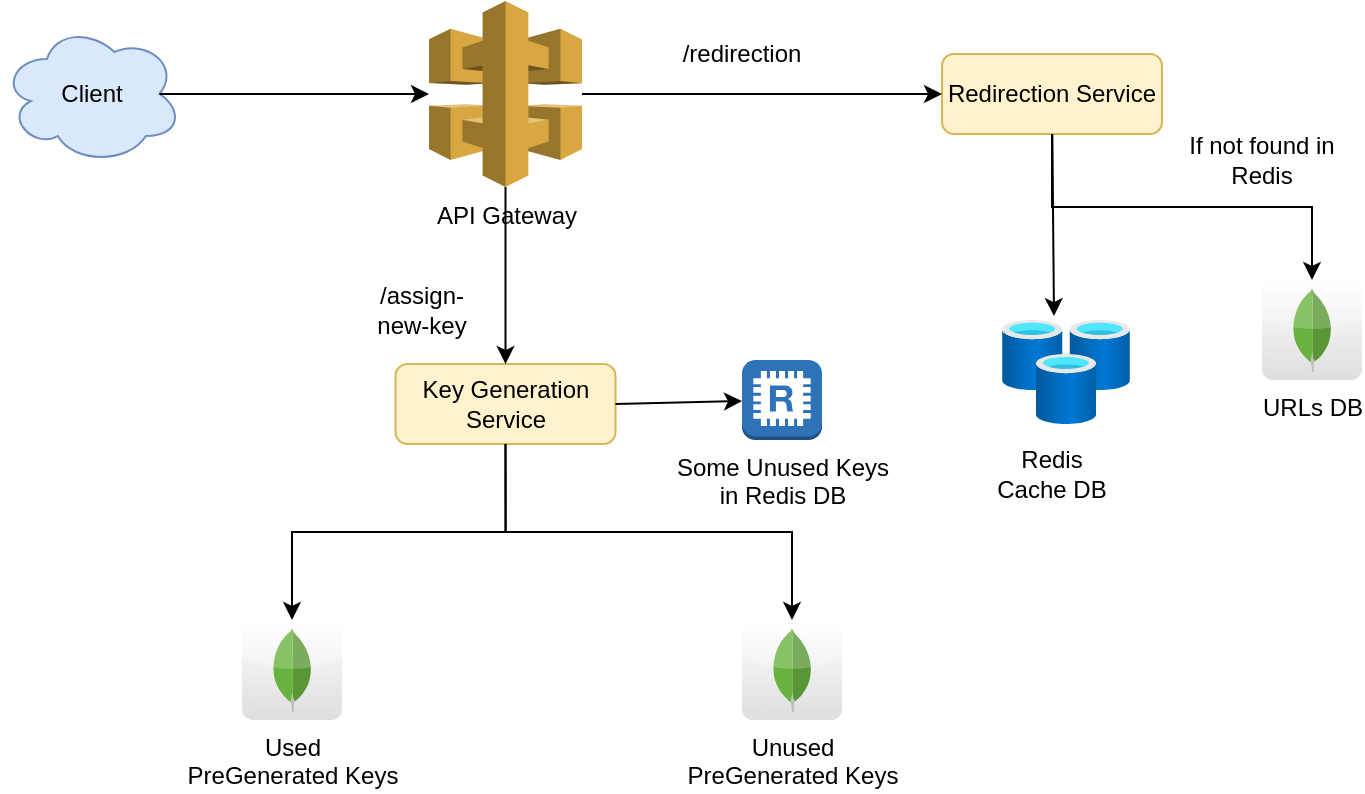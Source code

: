 <mxfile version="19.0.0" type="github">
  <diagram id="qoRb17ye9yIBJ7H9PCK_" name="Page-1">
    <mxGraphModel dx="786" dy="423" grid="1" gridSize="10" guides="1" tooltips="1" connect="1" arrows="1" fold="1" page="1" pageScale="1" pageWidth="850" pageHeight="1100" math="0" shadow="0">
      <root>
        <mxCell id="0" />
        <mxCell id="1" parent="0" />
        <mxCell id="GMvcM2Gu1vgI1K2edTu--1" value="Client" style="ellipse;shape=cloud;whiteSpace=wrap;html=1;fillColor=#dae8fc;strokeColor=#6c8ebf;" parent="1" vertex="1">
          <mxGeometry x="40" y="152" width="90" height="70" as="geometry" />
        </mxCell>
        <mxCell id="GMvcM2Gu1vgI1K2edTu--3" value="" style="endArrow=classic;html=1;rounded=0;exitX=0.875;exitY=0.5;exitDx=0;exitDy=0;exitPerimeter=0;" parent="1" source="GMvcM2Gu1vgI1K2edTu--1" target="GMvcM2Gu1vgI1K2edTu--30" edge="1">
          <mxGeometry width="50" height="50" relative="1" as="geometry">
            <mxPoint x="380" y="250" as="sourcePoint" />
            <mxPoint x="210" y="187.5" as="targetPoint" />
          </mxGeometry>
        </mxCell>
        <mxCell id="GMvcM2Gu1vgI1K2edTu--6" value="Key Generation Service" style="rounded=1;whiteSpace=wrap;html=1;fillColor=#fff2cc;strokeColor=#d6b656;" parent="1" vertex="1">
          <mxGeometry x="236.75" y="322" width="110" height="40" as="geometry" />
        </mxCell>
        <mxCell id="GMvcM2Gu1vgI1K2edTu--8" value="" style="endArrow=classic;html=1;rounded=0;exitX=0.5;exitY=1;exitDx=0;exitDy=0;edgeStyle=orthogonalEdgeStyle;" parent="1" source="GMvcM2Gu1vgI1K2edTu--6" target="GMvcM2Gu1vgI1K2edTu--17" edge="1">
          <mxGeometry width="50" height="50" relative="1" as="geometry">
            <mxPoint x="380" y="360" as="sourcePoint" />
            <mxPoint x="400" y="380" as="targetPoint" />
          </mxGeometry>
        </mxCell>
        <mxCell id="GMvcM2Gu1vgI1K2edTu--9" value="" style="endArrow=classic;html=1;rounded=0;exitX=0.5;exitY=1;exitDx=0;exitDy=0;exitPerimeter=0;edgeStyle=orthogonalEdgeStyle;" parent="1" source="GMvcM2Gu1vgI1K2edTu--30" target="GMvcM2Gu1vgI1K2edTu--6" edge="1">
          <mxGeometry width="50" height="50" relative="1" as="geometry">
            <mxPoint x="400" y="212.5" as="sourcePoint" />
            <mxPoint x="420" y="290" as="targetPoint" />
          </mxGeometry>
        </mxCell>
        <mxCell id="GMvcM2Gu1vgI1K2edTu--10" value="URLs DB" style="dashed=0;outlineConnect=0;html=1;align=center;labelPosition=center;verticalLabelPosition=bottom;verticalAlign=top;shape=mxgraph.webicons.mongodb;gradientColor=#DFDEDE" parent="1" vertex="1">
          <mxGeometry x="670" y="280" width="50" height="50" as="geometry" />
        </mxCell>
        <mxCell id="GMvcM2Gu1vgI1K2edTu--15" value="Redirection Service" style="rounded=1;whiteSpace=wrap;html=1;fillColor=#fff2cc;strokeColor=#d6b656;" parent="1" vertex="1">
          <mxGeometry x="510" y="167" width="110" height="40" as="geometry" />
        </mxCell>
        <mxCell id="GMvcM2Gu1vgI1K2edTu--16" value="/assign-new-key" style="text;html=1;strokeColor=none;fillColor=none;align=center;verticalAlign=middle;whiteSpace=wrap;rounded=0;" parent="1" vertex="1">
          <mxGeometry x="220" y="280" width="60" height="30" as="geometry" />
        </mxCell>
        <mxCell id="GMvcM2Gu1vgI1K2edTu--17" value="Used &lt;br&gt;PreGenerated Keys" style="dashed=0;outlineConnect=0;html=1;align=center;labelPosition=center;verticalLabelPosition=bottom;verticalAlign=top;shape=mxgraph.webicons.mongodb;gradientColor=#DFDEDE" parent="1" vertex="1">
          <mxGeometry x="160" y="450" width="50" height="50" as="geometry" />
        </mxCell>
        <mxCell id="GMvcM2Gu1vgI1K2edTu--20" value="Unused &lt;br&gt;PreGenerated Keys" style="dashed=0;outlineConnect=0;html=1;align=center;labelPosition=center;verticalLabelPosition=bottom;verticalAlign=top;shape=mxgraph.webicons.mongodb;gradientColor=#DFDEDE" parent="1" vertex="1">
          <mxGeometry x="410" y="450" width="50" height="50" as="geometry" />
        </mxCell>
        <mxCell id="GMvcM2Gu1vgI1K2edTu--21" value="" style="endArrow=classic;html=1;rounded=0;exitX=0.5;exitY=1;exitDx=0;exitDy=0;edgeStyle=orthogonalEdgeStyle;" parent="1" source="GMvcM2Gu1vgI1K2edTu--6" target="GMvcM2Gu1vgI1K2edTu--20" edge="1">
          <mxGeometry width="50" height="50" relative="1" as="geometry">
            <mxPoint x="410" y="360" as="sourcePoint" />
            <mxPoint x="370" y="396.923" as="targetPoint" />
          </mxGeometry>
        </mxCell>
        <mxCell id="GMvcM2Gu1vgI1K2edTu--24" value="" style="endArrow=classic;html=1;rounded=0;entryX=0;entryY=0.5;entryDx=0;entryDy=0;" parent="1" source="GMvcM2Gu1vgI1K2edTu--30" target="GMvcM2Gu1vgI1K2edTu--15" edge="1">
          <mxGeometry width="50" height="50" relative="1" as="geometry">
            <mxPoint x="425" y="187.5" as="sourcePoint" />
            <mxPoint x="410" y="320" as="targetPoint" />
          </mxGeometry>
        </mxCell>
        <mxCell id="GMvcM2Gu1vgI1K2edTu--25" value="/redirection" style="text;html=1;strokeColor=none;fillColor=none;align=center;verticalAlign=middle;whiteSpace=wrap;rounded=0;" parent="1" vertex="1">
          <mxGeometry x="380" y="152" width="60" height="30" as="geometry" />
        </mxCell>
        <mxCell id="GMvcM2Gu1vgI1K2edTu--27" value="" style="aspect=fixed;html=1;points=[];align=center;image;fontSize=12;image=img/lib/azure2/databases/Cache_Redis.svg;" parent="1" vertex="1">
          <mxGeometry x="540" y="300" width="64" height="52" as="geometry" />
        </mxCell>
        <mxCell id="GMvcM2Gu1vgI1K2edTu--29" value="" style="endArrow=classic;html=1;rounded=0;entryX=0.406;entryY=-0.038;entryDx=0;entryDy=0;entryPerimeter=0;" parent="1" source="GMvcM2Gu1vgI1K2edTu--15" target="GMvcM2Gu1vgI1K2edTu--27" edge="1">
          <mxGeometry width="50" height="50" relative="1" as="geometry">
            <mxPoint x="370" y="330" as="sourcePoint" />
            <mxPoint x="568" y="320" as="targetPoint" />
          </mxGeometry>
        </mxCell>
        <mxCell id="GMvcM2Gu1vgI1K2edTu--30" value="API Gateway" style="outlineConnect=0;dashed=0;verticalLabelPosition=bottom;verticalAlign=top;align=center;html=1;shape=mxgraph.aws3.api_gateway;fillColor=#D9A741;gradientColor=none;" parent="1" vertex="1">
          <mxGeometry x="253.5" y="140.5" width="76.5" height="93" as="geometry" />
        </mxCell>
        <mxCell id="GMvcM2Gu1vgI1K2edTu--31" value="Redis Cache DB" style="text;html=1;strokeColor=none;fillColor=none;align=center;verticalAlign=middle;whiteSpace=wrap;rounded=0;" parent="1" vertex="1">
          <mxGeometry x="535" y="362" width="60" height="30" as="geometry" />
        </mxCell>
        <mxCell id="GMvcM2Gu1vgI1K2edTu--32" value="" style="endArrow=classic;html=1;rounded=0;exitX=0.5;exitY=1;exitDx=0;exitDy=0;edgeStyle=orthogonalEdgeStyle;" parent="1" source="GMvcM2Gu1vgI1K2edTu--15" target="GMvcM2Gu1vgI1K2edTu--10" edge="1">
          <mxGeometry width="50" height="50" relative="1" as="geometry">
            <mxPoint x="370" y="360" as="sourcePoint" />
            <mxPoint x="420" y="310" as="targetPoint" />
          </mxGeometry>
        </mxCell>
        <mxCell id="GMvcM2Gu1vgI1K2edTu--33" value="If not found in Redis" style="text;html=1;strokeColor=none;fillColor=none;align=center;verticalAlign=middle;whiteSpace=wrap;rounded=0;" parent="1" vertex="1">
          <mxGeometry x="630" y="207" width="80" height="26.5" as="geometry" />
        </mxCell>
        <mxCell id="2JLTb6VHwSf0zQQlDSvx-4" value="&lt;span style=&quot;background-color: rgb(255, 255, 255);&quot;&gt;Some Unused Keys&lt;/span&gt;&lt;br&gt;&lt;span style=&quot;background-color: rgb(255, 255, 255);&quot;&gt;in Redis DB&lt;/span&gt;" style="outlineConnect=0;dashed=0;verticalLabelPosition=bottom;verticalAlign=top;align=center;html=1;shape=mxgraph.aws3.redis;fillColor=#2E73B8;gradientColor=none;" vertex="1" parent="1">
          <mxGeometry x="410" y="320" width="40" height="40" as="geometry" />
        </mxCell>
        <mxCell id="2JLTb6VHwSf0zQQlDSvx-5" value="" style="endArrow=classic;html=1;rounded=0;exitX=1;exitY=0.5;exitDx=0;exitDy=0;" edge="1" parent="1" source="GMvcM2Gu1vgI1K2edTu--6" target="2JLTb6VHwSf0zQQlDSvx-4">
          <mxGeometry width="50" height="50" relative="1" as="geometry">
            <mxPoint x="380" y="360" as="sourcePoint" />
            <mxPoint x="430" y="310" as="targetPoint" />
          </mxGeometry>
        </mxCell>
      </root>
    </mxGraphModel>
  </diagram>
</mxfile>
